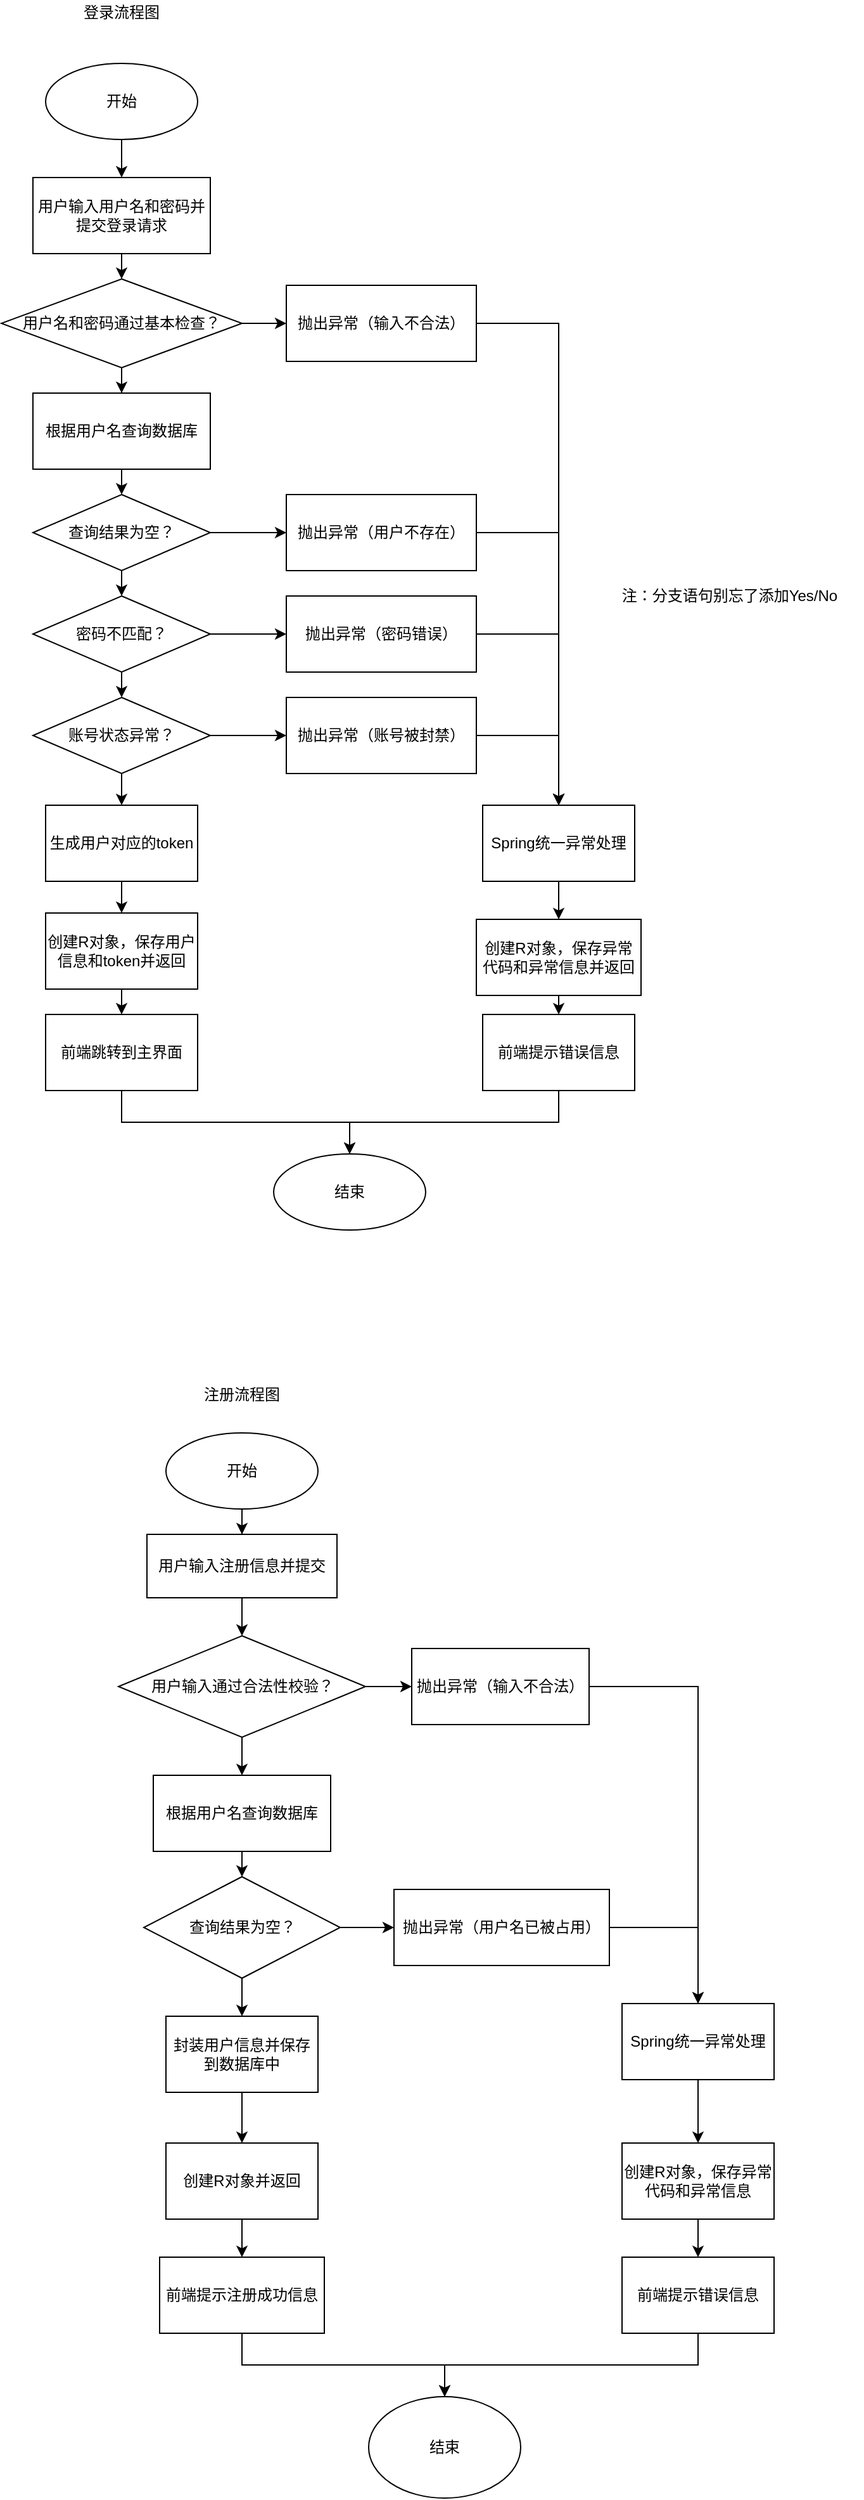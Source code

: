 <mxfile version="14.7.6" type="github" pages="3">
  <diagram id="C5RBs43oDa-KdzZeNtuy" name="登录模块">
    <mxGraphModel dx="1422" dy="1936" grid="1" gridSize="10" guides="1" tooltips="1" connect="1" arrows="1" fold="1" page="1" pageScale="1" pageWidth="827" pageHeight="1169" math="0" shadow="0">
      <root>
        <mxCell id="WIyWlLk6GJQsqaUBKTNV-0" />
        <mxCell id="WIyWlLk6GJQsqaUBKTNV-1" parent="WIyWlLk6GJQsqaUBKTNV-0" />
        <mxCell id="QUI-N5eF8f6HNAPBecna-3" style="edgeStyle=orthogonalEdgeStyle;rounded=0;orthogonalLoop=1;jettySize=auto;html=1;exitX=0.5;exitY=1;exitDx=0;exitDy=0;" parent="WIyWlLk6GJQsqaUBKTNV-1" source="QUI-N5eF8f6HNAPBecna-0" target="QUI-N5eF8f6HNAPBecna-2" edge="1">
          <mxGeometry relative="1" as="geometry" />
        </mxCell>
        <mxCell id="QUI-N5eF8f6HNAPBecna-0" value="开始" style="ellipse;whiteSpace=wrap;html=1;" parent="WIyWlLk6GJQsqaUBKTNV-1" vertex="1">
          <mxGeometry x="55" y="-1050" width="120" height="60" as="geometry" />
        </mxCell>
        <mxCell id="QUI-N5eF8f6HNAPBecna-40" style="edgeStyle=orthogonalEdgeStyle;rounded=0;orthogonalLoop=1;jettySize=auto;html=1;exitX=0.5;exitY=1;exitDx=0;exitDy=0;entryX=0.5;entryY=0;entryDx=0;entryDy=0;" parent="WIyWlLk6GJQsqaUBKTNV-1" source="QUI-N5eF8f6HNAPBecna-2" target="QUI-N5eF8f6HNAPBecna-39" edge="1">
          <mxGeometry relative="1" as="geometry" />
        </mxCell>
        <mxCell id="QUI-N5eF8f6HNAPBecna-2" value="用户输入用户名和密码并提交登录请求" style="rounded=0;whiteSpace=wrap;html=1;" parent="WIyWlLk6GJQsqaUBKTNV-1" vertex="1">
          <mxGeometry x="45" y="-960" width="140" height="60" as="geometry" />
        </mxCell>
        <mxCell id="QUI-N5eF8f6HNAPBecna-43" style="edgeStyle=orthogonalEdgeStyle;rounded=0;orthogonalLoop=1;jettySize=auto;html=1;exitX=1;exitY=0.5;exitDx=0;exitDy=0;" parent="WIyWlLk6GJQsqaUBKTNV-1" source="QUI-N5eF8f6HNAPBecna-4" target="QUI-N5eF8f6HNAPBecna-21" edge="1">
          <mxGeometry relative="1" as="geometry" />
        </mxCell>
        <mxCell id="QUI-N5eF8f6HNAPBecna-4" value="抛出异常（输入不合法）" style="rounded=0;whiteSpace=wrap;html=1;" parent="WIyWlLk6GJQsqaUBKTNV-1" vertex="1">
          <mxGeometry x="245" y="-875" width="150" height="60" as="geometry" />
        </mxCell>
        <mxCell id="QUI-N5eF8f6HNAPBecna-15" style="edgeStyle=orthogonalEdgeStyle;rounded=0;orthogonalLoop=1;jettySize=auto;html=1;exitX=0.5;exitY=1;exitDx=0;exitDy=0;entryX=0.5;entryY=0;entryDx=0;entryDy=0;" parent="WIyWlLk6GJQsqaUBKTNV-1" source="QUI-N5eF8f6HNAPBecna-6" target="QUI-N5eF8f6HNAPBecna-7" edge="1">
          <mxGeometry relative="1" as="geometry" />
        </mxCell>
        <mxCell id="QUI-N5eF8f6HNAPBecna-6" value="根据用户名查询数据库" style="rounded=0;whiteSpace=wrap;html=1;" parent="WIyWlLk6GJQsqaUBKTNV-1" vertex="1">
          <mxGeometry x="45" y="-790" width="140" height="60" as="geometry" />
        </mxCell>
        <mxCell id="QUI-N5eF8f6HNAPBecna-16" style="edgeStyle=orthogonalEdgeStyle;rounded=0;orthogonalLoop=1;jettySize=auto;html=1;exitX=0.5;exitY=1;exitDx=0;exitDy=0;entryX=0.5;entryY=0;entryDx=0;entryDy=0;" parent="WIyWlLk6GJQsqaUBKTNV-1" source="QUI-N5eF8f6HNAPBecna-7" target="QUI-N5eF8f6HNAPBecna-12" edge="1">
          <mxGeometry relative="1" as="geometry" />
        </mxCell>
        <mxCell id="QUI-N5eF8f6HNAPBecna-18" style="edgeStyle=orthogonalEdgeStyle;rounded=0;orthogonalLoop=1;jettySize=auto;html=1;exitX=1;exitY=0.5;exitDx=0;exitDy=0;" parent="WIyWlLk6GJQsqaUBKTNV-1" source="QUI-N5eF8f6HNAPBecna-7" target="QUI-N5eF8f6HNAPBecna-8" edge="1">
          <mxGeometry relative="1" as="geometry" />
        </mxCell>
        <mxCell id="QUI-N5eF8f6HNAPBecna-7" value="查询结果为空？" style="rhombus;whiteSpace=wrap;html=1;" parent="WIyWlLk6GJQsqaUBKTNV-1" vertex="1">
          <mxGeometry x="45" y="-710" width="140" height="60" as="geometry" />
        </mxCell>
        <mxCell id="QUI-N5eF8f6HNAPBecna-28" style="edgeStyle=orthogonalEdgeStyle;rounded=0;orthogonalLoop=1;jettySize=auto;html=1;exitX=1;exitY=0.5;exitDx=0;exitDy=0;" parent="WIyWlLk6GJQsqaUBKTNV-1" source="QUI-N5eF8f6HNAPBecna-8" target="QUI-N5eF8f6HNAPBecna-21" edge="1">
          <mxGeometry relative="1" as="geometry" />
        </mxCell>
        <mxCell id="QUI-N5eF8f6HNAPBecna-8" value="抛出异常（用户不存在）" style="rounded=0;whiteSpace=wrap;html=1;" parent="WIyWlLk6GJQsqaUBKTNV-1" vertex="1">
          <mxGeometry x="245" y="-710" width="150" height="60" as="geometry" />
        </mxCell>
        <mxCell id="QUI-N5eF8f6HNAPBecna-29" style="edgeStyle=orthogonalEdgeStyle;rounded=0;orthogonalLoop=1;jettySize=auto;html=1;exitX=1;exitY=0.5;exitDx=0;exitDy=0;" parent="WIyWlLk6GJQsqaUBKTNV-1" source="QUI-N5eF8f6HNAPBecna-9" target="QUI-N5eF8f6HNAPBecna-21" edge="1">
          <mxGeometry relative="1" as="geometry" />
        </mxCell>
        <mxCell id="QUI-N5eF8f6HNAPBecna-9" value="抛出异常（密码错误）" style="rounded=0;whiteSpace=wrap;html=1;" parent="WIyWlLk6GJQsqaUBKTNV-1" vertex="1">
          <mxGeometry x="245" y="-630" width="150" height="60" as="geometry" />
        </mxCell>
        <mxCell id="QUI-N5eF8f6HNAPBecna-30" style="edgeStyle=orthogonalEdgeStyle;rounded=0;orthogonalLoop=1;jettySize=auto;html=1;exitX=1;exitY=0.5;exitDx=0;exitDy=0;" parent="WIyWlLk6GJQsqaUBKTNV-1" source="QUI-N5eF8f6HNAPBecna-10" target="QUI-N5eF8f6HNAPBecna-21" edge="1">
          <mxGeometry relative="1" as="geometry" />
        </mxCell>
        <mxCell id="QUI-N5eF8f6HNAPBecna-10" value="抛出异常（账号被封禁）" style="rounded=0;whiteSpace=wrap;html=1;" parent="WIyWlLk6GJQsqaUBKTNV-1" vertex="1">
          <mxGeometry x="245" y="-550" width="150" height="60" as="geometry" />
        </mxCell>
        <mxCell id="QUI-N5eF8f6HNAPBecna-17" style="edgeStyle=orthogonalEdgeStyle;rounded=0;orthogonalLoop=1;jettySize=auto;html=1;exitX=0.5;exitY=1;exitDx=0;exitDy=0;entryX=0.5;entryY=0;entryDx=0;entryDy=0;" parent="WIyWlLk6GJQsqaUBKTNV-1" source="QUI-N5eF8f6HNAPBecna-12" target="QUI-N5eF8f6HNAPBecna-14" edge="1">
          <mxGeometry relative="1" as="geometry" />
        </mxCell>
        <mxCell id="QUI-N5eF8f6HNAPBecna-19" style="edgeStyle=orthogonalEdgeStyle;rounded=0;orthogonalLoop=1;jettySize=auto;html=1;exitX=1;exitY=0.5;exitDx=0;exitDy=0;entryX=0;entryY=0.5;entryDx=0;entryDy=0;" parent="WIyWlLk6GJQsqaUBKTNV-1" source="QUI-N5eF8f6HNAPBecna-12" target="QUI-N5eF8f6HNAPBecna-9" edge="1">
          <mxGeometry relative="1" as="geometry" />
        </mxCell>
        <mxCell id="QUI-N5eF8f6HNAPBecna-12" value="密码不匹配？" style="rhombus;whiteSpace=wrap;html=1;" parent="WIyWlLk6GJQsqaUBKTNV-1" vertex="1">
          <mxGeometry x="45" y="-630" width="140" height="60" as="geometry" />
        </mxCell>
        <mxCell id="QUI-N5eF8f6HNAPBecna-20" style="edgeStyle=orthogonalEdgeStyle;rounded=0;orthogonalLoop=1;jettySize=auto;html=1;exitX=1;exitY=0.5;exitDx=0;exitDy=0;entryX=0;entryY=0.5;entryDx=0;entryDy=0;" parent="WIyWlLk6GJQsqaUBKTNV-1" source="QUI-N5eF8f6HNAPBecna-14" target="QUI-N5eF8f6HNAPBecna-10" edge="1">
          <mxGeometry relative="1" as="geometry" />
        </mxCell>
        <mxCell id="QUI-N5eF8f6HNAPBecna-22" style="edgeStyle=orthogonalEdgeStyle;rounded=0;orthogonalLoop=1;jettySize=auto;html=1;exitX=0.5;exitY=1;exitDx=0;exitDy=0;entryX=0.5;entryY=0;entryDx=0;entryDy=0;" parent="WIyWlLk6GJQsqaUBKTNV-1" source="QUI-N5eF8f6HNAPBecna-14" target="QUI-N5eF8f6HNAPBecna-23" edge="1">
          <mxGeometry relative="1" as="geometry">
            <mxPoint x="115" y="-450" as="targetPoint" />
          </mxGeometry>
        </mxCell>
        <mxCell id="QUI-N5eF8f6HNAPBecna-14" value="账号状态异常？" style="rhombus;whiteSpace=wrap;html=1;" parent="WIyWlLk6GJQsqaUBKTNV-1" vertex="1">
          <mxGeometry x="45" y="-550" width="140" height="60" as="geometry" />
        </mxCell>
        <mxCell id="QUI-N5eF8f6HNAPBecna-27" style="edgeStyle=orthogonalEdgeStyle;rounded=0;orthogonalLoop=1;jettySize=auto;html=1;exitX=0.5;exitY=1;exitDx=0;exitDy=0;" parent="WIyWlLk6GJQsqaUBKTNV-1" source="QUI-N5eF8f6HNAPBecna-21" target="QUI-N5eF8f6HNAPBecna-25" edge="1">
          <mxGeometry relative="1" as="geometry" />
        </mxCell>
        <mxCell id="QUI-N5eF8f6HNAPBecna-21" value="Spring统一异常处理" style="rounded=0;whiteSpace=wrap;html=1;" parent="WIyWlLk6GJQsqaUBKTNV-1" vertex="1">
          <mxGeometry x="400" y="-465" width="120" height="60" as="geometry" />
        </mxCell>
        <mxCell id="QUI-N5eF8f6HNAPBecna-26" style="edgeStyle=orthogonalEdgeStyle;rounded=0;orthogonalLoop=1;jettySize=auto;html=1;exitX=0.5;exitY=1;exitDx=0;exitDy=0;entryX=0.5;entryY=0;entryDx=0;entryDy=0;" parent="WIyWlLk6GJQsqaUBKTNV-1" source="QUI-N5eF8f6HNAPBecna-23" target="QUI-N5eF8f6HNAPBecna-24" edge="1">
          <mxGeometry relative="1" as="geometry" />
        </mxCell>
        <mxCell id="QUI-N5eF8f6HNAPBecna-23" value="生成用户对应的token" style="rounded=0;whiteSpace=wrap;html=1;" parent="WIyWlLk6GJQsqaUBKTNV-1" vertex="1">
          <mxGeometry x="55" y="-465" width="120" height="60" as="geometry" />
        </mxCell>
        <mxCell id="QUI-N5eF8f6HNAPBecna-35" style="edgeStyle=orthogonalEdgeStyle;rounded=0;orthogonalLoop=1;jettySize=auto;html=1;exitX=0.5;exitY=1;exitDx=0;exitDy=0;entryX=0.5;entryY=0;entryDx=0;entryDy=0;" parent="WIyWlLk6GJQsqaUBKTNV-1" source="QUI-N5eF8f6HNAPBecna-24" target="QUI-N5eF8f6HNAPBecna-33" edge="1">
          <mxGeometry relative="1" as="geometry" />
        </mxCell>
        <mxCell id="QUI-N5eF8f6HNAPBecna-24" value="创建R对象，保存用户信息和token并返回" style="rounded=0;whiteSpace=wrap;html=1;" parent="WIyWlLk6GJQsqaUBKTNV-1" vertex="1">
          <mxGeometry x="55" y="-380" width="120" height="60" as="geometry" />
        </mxCell>
        <mxCell id="QUI-N5eF8f6HNAPBecna-36" style="edgeStyle=orthogonalEdgeStyle;rounded=0;orthogonalLoop=1;jettySize=auto;html=1;exitX=0.5;exitY=1;exitDx=0;exitDy=0;entryX=0.5;entryY=0;entryDx=0;entryDy=0;" parent="WIyWlLk6GJQsqaUBKTNV-1" source="QUI-N5eF8f6HNAPBecna-25" target="QUI-N5eF8f6HNAPBecna-32" edge="1">
          <mxGeometry relative="1" as="geometry" />
        </mxCell>
        <mxCell id="QUI-N5eF8f6HNAPBecna-25" value="创建R对象，保存异常代码和异常信息并返回" style="rounded=0;whiteSpace=wrap;html=1;" parent="WIyWlLk6GJQsqaUBKTNV-1" vertex="1">
          <mxGeometry x="395" y="-375" width="130" height="60" as="geometry" />
        </mxCell>
        <mxCell id="QUI-N5eF8f6HNAPBecna-31" value="结束" style="ellipse;whiteSpace=wrap;html=1;" parent="WIyWlLk6GJQsqaUBKTNV-1" vertex="1">
          <mxGeometry x="235" y="-190" width="120" height="60" as="geometry" />
        </mxCell>
        <mxCell id="QUI-N5eF8f6HNAPBecna-37" style="edgeStyle=orthogonalEdgeStyle;rounded=0;orthogonalLoop=1;jettySize=auto;html=1;exitX=0.5;exitY=1;exitDx=0;exitDy=0;entryX=0.5;entryY=0;entryDx=0;entryDy=0;" parent="WIyWlLk6GJQsqaUBKTNV-1" source="QUI-N5eF8f6HNAPBecna-32" target="QUI-N5eF8f6HNAPBecna-31" edge="1">
          <mxGeometry relative="1" as="geometry" />
        </mxCell>
        <mxCell id="QUI-N5eF8f6HNAPBecna-32" value="前端提示错误信息" style="rounded=0;whiteSpace=wrap;html=1;" parent="WIyWlLk6GJQsqaUBKTNV-1" vertex="1">
          <mxGeometry x="400" y="-300" width="120" height="60" as="geometry" />
        </mxCell>
        <mxCell id="QUI-N5eF8f6HNAPBecna-38" style="edgeStyle=orthogonalEdgeStyle;rounded=0;orthogonalLoop=1;jettySize=auto;html=1;exitX=0.5;exitY=1;exitDx=0;exitDy=0;entryX=0.5;entryY=0;entryDx=0;entryDy=0;" parent="WIyWlLk6GJQsqaUBKTNV-1" source="QUI-N5eF8f6HNAPBecna-33" target="QUI-N5eF8f6HNAPBecna-31" edge="1">
          <mxGeometry relative="1" as="geometry" />
        </mxCell>
        <mxCell id="QUI-N5eF8f6HNAPBecna-33" value="前端跳转到主界面" style="rounded=0;whiteSpace=wrap;html=1;" parent="WIyWlLk6GJQsqaUBKTNV-1" vertex="1">
          <mxGeometry x="55" y="-300" width="120" height="60" as="geometry" />
        </mxCell>
        <mxCell id="QUI-N5eF8f6HNAPBecna-41" style="edgeStyle=orthogonalEdgeStyle;rounded=0;orthogonalLoop=1;jettySize=auto;html=1;exitX=0.5;exitY=1;exitDx=0;exitDy=0;" parent="WIyWlLk6GJQsqaUBKTNV-1" source="QUI-N5eF8f6HNAPBecna-39" target="QUI-N5eF8f6HNAPBecna-6" edge="1">
          <mxGeometry relative="1" as="geometry" />
        </mxCell>
        <mxCell id="QUI-N5eF8f6HNAPBecna-42" style="edgeStyle=orthogonalEdgeStyle;rounded=0;orthogonalLoop=1;jettySize=auto;html=1;exitX=1;exitY=0.5;exitDx=0;exitDy=0;entryX=0;entryY=0.5;entryDx=0;entryDy=0;" parent="WIyWlLk6GJQsqaUBKTNV-1" source="QUI-N5eF8f6HNAPBecna-39" target="QUI-N5eF8f6HNAPBecna-4" edge="1">
          <mxGeometry relative="1" as="geometry" />
        </mxCell>
        <mxCell id="QUI-N5eF8f6HNAPBecna-39" value="用户名和密码通过基本检查？" style="rhombus;whiteSpace=wrap;html=1;" parent="WIyWlLk6GJQsqaUBKTNV-1" vertex="1">
          <mxGeometry x="20" y="-880" width="190" height="70" as="geometry" />
        </mxCell>
        <mxCell id="CYj3xpCkGJ6x5NtMmiOd-0" value="登录流程图" style="text;html=1;strokeColor=none;fillColor=none;align=center;verticalAlign=middle;whiteSpace=wrap;rounded=0;" parent="WIyWlLk6GJQsqaUBKTNV-1" vertex="1">
          <mxGeometry x="40" y="-1100" width="150" height="20" as="geometry" />
        </mxCell>
        <mxCell id="CYj3xpCkGJ6x5NtMmiOd-1" value="注册流程图" style="text;html=1;strokeColor=none;fillColor=none;align=center;verticalAlign=middle;whiteSpace=wrap;rounded=0;" parent="WIyWlLk6GJQsqaUBKTNV-1" vertex="1">
          <mxGeometry x="90" y="-10" width="240" height="20" as="geometry" />
        </mxCell>
        <mxCell id="Ed5RoH9U2TSiE8j-DBK--11" style="edgeStyle=orthogonalEdgeStyle;rounded=0;orthogonalLoop=1;jettySize=auto;html=1;exitX=0.5;exitY=1;exitDx=0;exitDy=0;" parent="WIyWlLk6GJQsqaUBKTNV-1" source="CYj3xpCkGJ6x5NtMmiOd-2" target="CYj3xpCkGJ6x5NtMmiOd-3" edge="1">
          <mxGeometry relative="1" as="geometry" />
        </mxCell>
        <mxCell id="CYj3xpCkGJ6x5NtMmiOd-2" value="开始" style="ellipse;whiteSpace=wrap;html=1;" parent="WIyWlLk6GJQsqaUBKTNV-1" vertex="1">
          <mxGeometry x="150" y="30" width="120" height="60" as="geometry" />
        </mxCell>
        <mxCell id="CYj3xpCkGJ6x5NtMmiOd-8" style="edgeStyle=orthogonalEdgeStyle;rounded=0;orthogonalLoop=1;jettySize=auto;html=1;exitX=0.5;exitY=1;exitDx=0;exitDy=0;" parent="WIyWlLk6GJQsqaUBKTNV-1" source="CYj3xpCkGJ6x5NtMmiOd-3" target="CYj3xpCkGJ6x5NtMmiOd-5" edge="1">
          <mxGeometry relative="1" as="geometry" />
        </mxCell>
        <mxCell id="CYj3xpCkGJ6x5NtMmiOd-3" value="用户输入注册信息并提交" style="rounded=0;whiteSpace=wrap;html=1;" parent="WIyWlLk6GJQsqaUBKTNV-1" vertex="1">
          <mxGeometry x="135" y="110" width="150" height="50" as="geometry" />
        </mxCell>
        <mxCell id="Ed5RoH9U2TSiE8j-DBK--0" style="edgeStyle=orthogonalEdgeStyle;rounded=0;orthogonalLoop=1;jettySize=auto;html=1;exitX=0.5;exitY=1;exitDx=0;exitDy=0;entryX=0.5;entryY=0;entryDx=0;entryDy=0;" parent="WIyWlLk6GJQsqaUBKTNV-1" source="CYj3xpCkGJ6x5NtMmiOd-4" target="CYj3xpCkGJ6x5NtMmiOd-17" edge="1">
          <mxGeometry relative="1" as="geometry" />
        </mxCell>
        <mxCell id="CYj3xpCkGJ6x5NtMmiOd-4" value="根据用户名查询数据库" style="rounded=0;whiteSpace=wrap;html=1;" parent="WIyWlLk6GJQsqaUBKTNV-1" vertex="1">
          <mxGeometry x="140" y="300" width="140" height="60" as="geometry" />
        </mxCell>
        <mxCell id="CYj3xpCkGJ6x5NtMmiOd-12" style="edgeStyle=orthogonalEdgeStyle;rounded=0;orthogonalLoop=1;jettySize=auto;html=1;exitX=0.5;exitY=1;exitDx=0;exitDy=0;entryX=0.5;entryY=0;entryDx=0;entryDy=0;" parent="WIyWlLk6GJQsqaUBKTNV-1" source="CYj3xpCkGJ6x5NtMmiOd-5" target="CYj3xpCkGJ6x5NtMmiOd-4" edge="1">
          <mxGeometry relative="1" as="geometry" />
        </mxCell>
        <mxCell id="CYj3xpCkGJ6x5NtMmiOd-13" style="edgeStyle=orthogonalEdgeStyle;rounded=0;orthogonalLoop=1;jettySize=auto;html=1;exitX=1;exitY=0.5;exitDx=0;exitDy=0;entryX=0;entryY=0.5;entryDx=0;entryDy=0;" parent="WIyWlLk6GJQsqaUBKTNV-1" source="CYj3xpCkGJ6x5NtMmiOd-5" target="CYj3xpCkGJ6x5NtMmiOd-16" edge="1">
          <mxGeometry relative="1" as="geometry">
            <mxPoint x="410" y="300" as="targetPoint" />
          </mxGeometry>
        </mxCell>
        <mxCell id="CYj3xpCkGJ6x5NtMmiOd-5" value="用户输入通过合法性校验？" style="rhombus;whiteSpace=wrap;html=1;" parent="WIyWlLk6GJQsqaUBKTNV-1" vertex="1">
          <mxGeometry x="112.5" y="190" width="195" height="80" as="geometry" />
        </mxCell>
        <mxCell id="CYj3xpCkGJ6x5NtMmiOd-6" value="注：分支语句别忘了添加Yes/No&lt;br&gt;" style="text;html=1;strokeColor=none;fillColor=none;align=center;verticalAlign=middle;whiteSpace=wrap;rounded=0;" parent="WIyWlLk6GJQsqaUBKTNV-1" vertex="1">
          <mxGeometry x="490" y="-640" width="210" height="20" as="geometry" />
        </mxCell>
        <mxCell id="CYj3xpCkGJ6x5NtMmiOd-14" style="edgeStyle=orthogonalEdgeStyle;rounded=0;orthogonalLoop=1;jettySize=auto;html=1;exitX=0.5;exitY=1;exitDx=0;exitDy=0;" parent="WIyWlLk6GJQsqaUBKTNV-1" source="CYj3xpCkGJ6x5NtMmiOd-9" target="CYj3xpCkGJ6x5NtMmiOd-10" edge="1">
          <mxGeometry relative="1" as="geometry" />
        </mxCell>
        <mxCell id="CYj3xpCkGJ6x5NtMmiOd-9" value="Spring统一异常处理" style="rounded=0;whiteSpace=wrap;html=1;" parent="WIyWlLk6GJQsqaUBKTNV-1" vertex="1">
          <mxGeometry x="510" y="480" width="120" height="60" as="geometry" />
        </mxCell>
        <mxCell id="CYj3xpCkGJ6x5NtMmiOd-15" style="edgeStyle=orthogonalEdgeStyle;rounded=0;orthogonalLoop=1;jettySize=auto;html=1;exitX=0.5;exitY=1;exitDx=0;exitDy=0;entryX=0.5;entryY=0;entryDx=0;entryDy=0;" parent="WIyWlLk6GJQsqaUBKTNV-1" source="CYj3xpCkGJ6x5NtMmiOd-10" target="CYj3xpCkGJ6x5NtMmiOd-11" edge="1">
          <mxGeometry relative="1" as="geometry" />
        </mxCell>
        <mxCell id="CYj3xpCkGJ6x5NtMmiOd-10" value="创建R对象，保存异常代码和异常信息" style="rounded=0;whiteSpace=wrap;html=1;" parent="WIyWlLk6GJQsqaUBKTNV-1" vertex="1">
          <mxGeometry x="510" y="590" width="120" height="60" as="geometry" />
        </mxCell>
        <mxCell id="Ed5RoH9U2TSiE8j-DBK--10" style="edgeStyle=orthogonalEdgeStyle;rounded=0;orthogonalLoop=1;jettySize=auto;html=1;entryX=0.5;entryY=0;entryDx=0;entryDy=0;exitX=0.5;exitY=1;exitDx=0;exitDy=0;" parent="WIyWlLk6GJQsqaUBKTNV-1" source="CYj3xpCkGJ6x5NtMmiOd-11" target="Ed5RoH9U2TSiE8j-DBK--8" edge="1">
          <mxGeometry relative="1" as="geometry" />
        </mxCell>
        <mxCell id="CYj3xpCkGJ6x5NtMmiOd-11" value="前端提示错误信息" style="rounded=0;whiteSpace=wrap;html=1;" parent="WIyWlLk6GJQsqaUBKTNV-1" vertex="1">
          <mxGeometry x="510" y="680" width="120" height="60" as="geometry" />
        </mxCell>
        <mxCell id="Ed5RoH9U2TSiE8j-DBK--2" style="edgeStyle=orthogonalEdgeStyle;rounded=0;orthogonalLoop=1;jettySize=auto;html=1;exitX=1;exitY=0.5;exitDx=0;exitDy=0;" parent="WIyWlLk6GJQsqaUBKTNV-1" source="CYj3xpCkGJ6x5NtMmiOd-16" target="CYj3xpCkGJ6x5NtMmiOd-9" edge="1">
          <mxGeometry relative="1" as="geometry" />
        </mxCell>
        <mxCell id="CYj3xpCkGJ6x5NtMmiOd-16" value="抛出异常（输入不合法）" style="rounded=0;whiteSpace=wrap;html=1;" parent="WIyWlLk6GJQsqaUBKTNV-1" vertex="1">
          <mxGeometry x="344" y="200" width="140" height="60" as="geometry" />
        </mxCell>
        <mxCell id="CYj3xpCkGJ6x5NtMmiOd-20" style="edgeStyle=orthogonalEdgeStyle;rounded=0;orthogonalLoop=1;jettySize=auto;html=1;exitX=0.5;exitY=1;exitDx=0;exitDy=0;" parent="WIyWlLk6GJQsqaUBKTNV-1" source="CYj3xpCkGJ6x5NtMmiOd-17" target="CYj3xpCkGJ6x5NtMmiOd-19" edge="1">
          <mxGeometry relative="1" as="geometry" />
        </mxCell>
        <mxCell id="Ed5RoH9U2TSiE8j-DBK--1" style="edgeStyle=orthogonalEdgeStyle;rounded=0;orthogonalLoop=1;jettySize=auto;html=1;exitX=1;exitY=0.5;exitDx=0;exitDy=0;entryX=0;entryY=0.5;entryDx=0;entryDy=0;" parent="WIyWlLk6GJQsqaUBKTNV-1" source="CYj3xpCkGJ6x5NtMmiOd-17" target="CYj3xpCkGJ6x5NtMmiOd-18" edge="1">
          <mxGeometry relative="1" as="geometry" />
        </mxCell>
        <mxCell id="CYj3xpCkGJ6x5NtMmiOd-17" value="查询结果为空？" style="rhombus;whiteSpace=wrap;html=1;" parent="WIyWlLk6GJQsqaUBKTNV-1" vertex="1">
          <mxGeometry x="132.5" y="380" width="155" height="80" as="geometry" />
        </mxCell>
        <mxCell id="Ed5RoH9U2TSiE8j-DBK--3" style="edgeStyle=orthogonalEdgeStyle;rounded=0;orthogonalLoop=1;jettySize=auto;html=1;exitX=1;exitY=0.5;exitDx=0;exitDy=0;" parent="WIyWlLk6GJQsqaUBKTNV-1" source="CYj3xpCkGJ6x5NtMmiOd-18" target="CYj3xpCkGJ6x5NtMmiOd-9" edge="1">
          <mxGeometry relative="1" as="geometry" />
        </mxCell>
        <mxCell id="CYj3xpCkGJ6x5NtMmiOd-18" value="抛出异常（用户名已被占用）" style="rounded=0;whiteSpace=wrap;html=1;" parent="WIyWlLk6GJQsqaUBKTNV-1" vertex="1">
          <mxGeometry x="330" y="390" width="170" height="60" as="geometry" />
        </mxCell>
        <mxCell id="Ed5RoH9U2TSiE8j-DBK--4" style="edgeStyle=orthogonalEdgeStyle;rounded=0;orthogonalLoop=1;jettySize=auto;html=1;exitX=0.5;exitY=1;exitDx=0;exitDy=0;entryX=0.5;entryY=0;entryDx=0;entryDy=0;" parent="WIyWlLk6GJQsqaUBKTNV-1" source="CYj3xpCkGJ6x5NtMmiOd-19" target="CYj3xpCkGJ6x5NtMmiOd-21" edge="1">
          <mxGeometry relative="1" as="geometry" />
        </mxCell>
        <mxCell id="CYj3xpCkGJ6x5NtMmiOd-19" value="封装用户信息并保存到数据库中" style="rounded=0;whiteSpace=wrap;html=1;" parent="WIyWlLk6GJQsqaUBKTNV-1" vertex="1">
          <mxGeometry x="150" y="490" width="120" height="60" as="geometry" />
        </mxCell>
        <mxCell id="Ed5RoH9U2TSiE8j-DBK--6" style="edgeStyle=orthogonalEdgeStyle;rounded=0;orthogonalLoop=1;jettySize=auto;html=1;exitX=0.5;exitY=1;exitDx=0;exitDy=0;" parent="WIyWlLk6GJQsqaUBKTNV-1" source="CYj3xpCkGJ6x5NtMmiOd-21" target="Ed5RoH9U2TSiE8j-DBK--5" edge="1">
          <mxGeometry relative="1" as="geometry" />
        </mxCell>
        <mxCell id="CYj3xpCkGJ6x5NtMmiOd-21" value="创建R对象并返回" style="rounded=0;whiteSpace=wrap;html=1;" parent="WIyWlLk6GJQsqaUBKTNV-1" vertex="1">
          <mxGeometry x="150" y="590" width="120" height="60" as="geometry" />
        </mxCell>
        <mxCell id="Ed5RoH9U2TSiE8j-DBK--9" style="edgeStyle=orthogonalEdgeStyle;rounded=0;orthogonalLoop=1;jettySize=auto;html=1;exitX=0.5;exitY=1;exitDx=0;exitDy=0;entryX=0.5;entryY=0;entryDx=0;entryDy=0;" parent="WIyWlLk6GJQsqaUBKTNV-1" source="Ed5RoH9U2TSiE8j-DBK--5" target="Ed5RoH9U2TSiE8j-DBK--8" edge="1">
          <mxGeometry relative="1" as="geometry" />
        </mxCell>
        <mxCell id="Ed5RoH9U2TSiE8j-DBK--5" value="前端提示注册成功信息" style="rounded=0;whiteSpace=wrap;html=1;" parent="WIyWlLk6GJQsqaUBKTNV-1" vertex="1">
          <mxGeometry x="145" y="680" width="130" height="60" as="geometry" />
        </mxCell>
        <mxCell id="Ed5RoH9U2TSiE8j-DBK--8" value="结束" style="ellipse;whiteSpace=wrap;html=1;" parent="WIyWlLk6GJQsqaUBKTNV-1" vertex="1">
          <mxGeometry x="310" y="790" width="120" height="80" as="geometry" />
        </mxCell>
      </root>
    </mxGraphModel>
  </diagram>
  <diagram id="9TUjmnjJRPLwhQ4VOklc" name="个人中心模块">
    <mxGraphModel dx="1422" dy="767" grid="1" gridSize="10" guides="1" tooltips="1" connect="1" arrows="1" fold="1" page="1" pageScale="1" pageWidth="827" pageHeight="1169" math="0" shadow="0">
      <root>
        <mxCell id="LyaHZk4OQAlE52x0EtRU-0" />
        <mxCell id="LyaHZk4OQAlE52x0EtRU-1" parent="LyaHZk4OQAlE52x0EtRU-0" />
        <mxCell id="trkcU8IwqvhJToGU8ua4-0" value="账号安全绑定流程图" style="text;html=1;strokeColor=none;fillColor=none;align=center;verticalAlign=middle;whiteSpace=wrap;rounded=0;" parent="LyaHZk4OQAlE52x0EtRU-1" vertex="1">
          <mxGeometry x="20" y="50" width="360" height="20" as="geometry" />
        </mxCell>
        <mxCell id="trkcU8IwqvhJToGU8ua4-1" value="上传信息流程图" style="text;html=1;strokeColor=none;fillColor=none;align=center;verticalAlign=middle;whiteSpace=wrap;rounded=0;" parent="LyaHZk4OQAlE52x0EtRU-1" vertex="1">
          <mxGeometry x="655" y="40" width="420" height="20" as="geometry" />
        </mxCell>
        <mxCell id="z3mhBZE7rv9QnHxaGz6A-5" style="edgeStyle=orthogonalEdgeStyle;rounded=0;orthogonalLoop=1;jettySize=auto;html=1;exitX=0.5;exitY=1;exitDx=0;exitDy=0;entryX=0.5;entryY=0;entryDx=0;entryDy=0;" parent="LyaHZk4OQAlE52x0EtRU-1" source="z3mhBZE7rv9QnHxaGz6A-0" target="z3mhBZE7rv9QnHxaGz6A-4" edge="1">
          <mxGeometry relative="1" as="geometry" />
        </mxCell>
        <mxCell id="z3mhBZE7rv9QnHxaGz6A-0" value="开始" style="ellipse;whiteSpace=wrap;html=1;" parent="LyaHZk4OQAlE52x0EtRU-1" vertex="1">
          <mxGeometry x="140" y="80" width="120" height="50" as="geometry" />
        </mxCell>
        <mxCell id="z3mhBZE7rv9QnHxaGz6A-1" value="结束" style="ellipse;whiteSpace=wrap;html=1;" parent="LyaHZk4OQAlE52x0EtRU-1" vertex="1">
          <mxGeometry x="310" y="1100" width="120" height="50" as="geometry" />
        </mxCell>
        <mxCell id="z3mhBZE7rv9QnHxaGz6A-2" value="结束" style="ellipse;whiteSpace=wrap;html=1;" parent="LyaHZk4OQAlE52x0EtRU-1" vertex="1">
          <mxGeometry x="805" y="710" width="120" height="50" as="geometry" />
        </mxCell>
        <mxCell id="z3mhBZE7rv9QnHxaGz6A-54" style="edgeStyle=orthogonalEdgeStyle;rounded=0;orthogonalLoop=1;jettySize=auto;html=1;entryX=0.5;entryY=0;entryDx=0;entryDy=0;" parent="LyaHZk4OQAlE52x0EtRU-1" source="z3mhBZE7rv9QnHxaGz6A-3" target="z3mhBZE7rv9QnHxaGz6A-44" edge="1">
          <mxGeometry relative="1" as="geometry" />
        </mxCell>
        <mxCell id="z3mhBZE7rv9QnHxaGz6A-3" value="开始" style="ellipse;whiteSpace=wrap;html=1;" parent="LyaHZk4OQAlE52x0EtRU-1" vertex="1">
          <mxGeometry x="805" y="80" width="120" height="50" as="geometry" />
        </mxCell>
        <mxCell id="z3mhBZE7rv9QnHxaGz6A-26" style="edgeStyle=orthogonalEdgeStyle;rounded=0;orthogonalLoop=1;jettySize=auto;html=1;exitX=0.5;exitY=1;exitDx=0;exitDy=0;entryX=0.5;entryY=0;entryDx=0;entryDy=0;" parent="LyaHZk4OQAlE52x0EtRU-1" source="z3mhBZE7rv9QnHxaGz6A-4" target="z3mhBZE7rv9QnHxaGz6A-6" edge="1">
          <mxGeometry relative="1" as="geometry" />
        </mxCell>
        <mxCell id="z3mhBZE7rv9QnHxaGz6A-4" value="用户提交认证内容（手机号或邮箱）" style="rounded=0;whiteSpace=wrap;html=1;" parent="LyaHZk4OQAlE52x0EtRU-1" vertex="1">
          <mxGeometry x="140" y="150" width="120" height="60" as="geometry" />
        </mxCell>
        <mxCell id="z3mhBZE7rv9QnHxaGz6A-27" style="edgeStyle=orthogonalEdgeStyle;rounded=0;orthogonalLoop=1;jettySize=auto;html=1;exitX=0.5;exitY=1;exitDx=0;exitDy=0;" parent="LyaHZk4OQAlE52x0EtRU-1" source="z3mhBZE7rv9QnHxaGz6A-6" target="z3mhBZE7rv9QnHxaGz6A-7" edge="1">
          <mxGeometry relative="1" as="geometry" />
        </mxCell>
        <mxCell id="z3mhBZE7rv9QnHxaGz6A-6" value="生成验证码并保存认证信息" style="rounded=0;whiteSpace=wrap;html=1;" parent="LyaHZk4OQAlE52x0EtRU-1" vertex="1">
          <mxGeometry x="120" y="230" width="160" height="60" as="geometry" />
        </mxCell>
        <mxCell id="z3mhBZE7rv9QnHxaGz6A-28" style="edgeStyle=orthogonalEdgeStyle;rounded=0;orthogonalLoop=1;jettySize=auto;html=1;exitX=0.5;exitY=1;exitDx=0;exitDy=0;" parent="LyaHZk4OQAlE52x0EtRU-1" source="z3mhBZE7rv9QnHxaGz6A-7" target="z3mhBZE7rv9QnHxaGz6A-8" edge="1">
          <mxGeometry relative="1" as="geometry" />
        </mxCell>
        <mxCell id="z3mhBZE7rv9QnHxaGz6A-7" value="发送验证码" style="rounded=0;whiteSpace=wrap;html=1;" parent="LyaHZk4OQAlE52x0EtRU-1" vertex="1">
          <mxGeometry x="140" y="310" width="120" height="60" as="geometry" />
        </mxCell>
        <mxCell id="z3mhBZE7rv9QnHxaGz6A-29" style="edgeStyle=orthogonalEdgeStyle;rounded=0;orthogonalLoop=1;jettySize=auto;html=1;exitX=0.5;exitY=1;exitDx=0;exitDy=0;" parent="LyaHZk4OQAlE52x0EtRU-1" source="z3mhBZE7rv9QnHxaGz6A-8" target="z3mhBZE7rv9QnHxaGz6A-9" edge="1">
          <mxGeometry relative="1" as="geometry" />
        </mxCell>
        <mxCell id="z3mhBZE7rv9QnHxaGz6A-8" value="用户填写验证码并提交所有认证信息" style="rounded=0;whiteSpace=wrap;html=1;" parent="LyaHZk4OQAlE52x0EtRU-1" vertex="1">
          <mxGeometry x="140" y="390" width="120" height="60" as="geometry" />
        </mxCell>
        <mxCell id="z3mhBZE7rv9QnHxaGz6A-30" style="edgeStyle=orthogonalEdgeStyle;rounded=0;orthogonalLoop=1;jettySize=auto;html=1;exitX=0.5;exitY=1;exitDx=0;exitDy=0;" parent="LyaHZk4OQAlE52x0EtRU-1" source="z3mhBZE7rv9QnHxaGz6A-9" target="z3mhBZE7rv9QnHxaGz6A-11" edge="1">
          <mxGeometry relative="1" as="geometry" />
        </mxCell>
        <mxCell id="z3mhBZE7rv9QnHxaGz6A-9" value="根据认证类型和用户查询数据库" style="rounded=0;whiteSpace=wrap;html=1;" parent="LyaHZk4OQAlE52x0EtRU-1" vertex="1">
          <mxGeometry x="140" y="470" width="120" height="60" as="geometry" />
        </mxCell>
        <mxCell id="z3mhBZE7rv9QnHxaGz6A-23" style="edgeStyle=orthogonalEdgeStyle;rounded=0;orthogonalLoop=1;jettySize=auto;html=1;exitX=1;exitY=0.5;exitDx=0;exitDy=0;" parent="LyaHZk4OQAlE52x0EtRU-1" source="z3mhBZE7rv9QnHxaGz6A-10" target="z3mhBZE7rv9QnHxaGz6A-12" edge="1">
          <mxGeometry relative="1" as="geometry" />
        </mxCell>
        <mxCell id="z3mhBZE7rv9QnHxaGz6A-10" value="抛出异常（认证内容不存在）" style="rounded=0;whiteSpace=wrap;html=1;" parent="LyaHZk4OQAlE52x0EtRU-1" vertex="1">
          <mxGeometry x="340" y="555" width="120" height="60" as="geometry" />
        </mxCell>
        <mxCell id="z3mhBZE7rv9QnHxaGz6A-18" style="edgeStyle=orthogonalEdgeStyle;rounded=0;orthogonalLoop=1;jettySize=auto;html=1;exitX=1;exitY=0.5;exitDx=0;exitDy=0;" parent="LyaHZk4OQAlE52x0EtRU-1" source="z3mhBZE7rv9QnHxaGz6A-11" target="z3mhBZE7rv9QnHxaGz6A-10" edge="1">
          <mxGeometry relative="1" as="geometry" />
        </mxCell>
        <mxCell id="z3mhBZE7rv9QnHxaGz6A-31" style="edgeStyle=orthogonalEdgeStyle;rounded=0;orthogonalLoop=1;jettySize=auto;html=1;exitX=0.5;exitY=1;exitDx=0;exitDy=0;" parent="LyaHZk4OQAlE52x0EtRU-1" source="z3mhBZE7rv9QnHxaGz6A-11" target="z3mhBZE7rv9QnHxaGz6A-15" edge="1">
          <mxGeometry relative="1" as="geometry" />
        </mxCell>
        <mxCell id="z3mhBZE7rv9QnHxaGz6A-11" value="查询结果为空？" style="rhombus;whiteSpace=wrap;html=1;" parent="LyaHZk4OQAlE52x0EtRU-1" vertex="1">
          <mxGeometry x="110" y="545" width="180" height="80" as="geometry" />
        </mxCell>
        <mxCell id="z3mhBZE7rv9QnHxaGz6A-40" style="edgeStyle=orthogonalEdgeStyle;rounded=0;orthogonalLoop=1;jettySize=auto;html=1;exitX=0.5;exitY=1;exitDx=0;exitDy=0;" parent="LyaHZk4OQAlE52x0EtRU-1" source="z3mhBZE7rv9QnHxaGz6A-12" target="z3mhBZE7rv9QnHxaGz6A-35" edge="1">
          <mxGeometry relative="1" as="geometry" />
        </mxCell>
        <mxCell id="z3mhBZE7rv9QnHxaGz6A-12" value="Spring统一异常处理" style="rounded=0;whiteSpace=wrap;html=1;" parent="LyaHZk4OQAlE52x0EtRU-1" vertex="1">
          <mxGeometry x="490" y="840" width="120" height="60" as="geometry" />
        </mxCell>
        <mxCell id="z3mhBZE7rv9QnHxaGz6A-24" style="edgeStyle=orthogonalEdgeStyle;rounded=0;orthogonalLoop=1;jettySize=auto;html=1;exitX=1;exitY=0.5;exitDx=0;exitDy=0;" parent="LyaHZk4OQAlE52x0EtRU-1" source="z3mhBZE7rv9QnHxaGz6A-13" target="z3mhBZE7rv9QnHxaGz6A-12" edge="1">
          <mxGeometry relative="1" as="geometry" />
        </mxCell>
        <mxCell id="z3mhBZE7rv9QnHxaGz6A-13" value="抛出异常（验证码错误）" style="rounded=0;whiteSpace=wrap;html=1;" parent="LyaHZk4OQAlE52x0EtRU-1" vertex="1">
          <mxGeometry x="340" y="650" width="120" height="60" as="geometry" />
        </mxCell>
        <mxCell id="z3mhBZE7rv9QnHxaGz6A-19" style="edgeStyle=orthogonalEdgeStyle;rounded=0;orthogonalLoop=1;jettySize=auto;html=1;exitX=1;exitY=0.5;exitDx=0;exitDy=0;entryX=0;entryY=0.5;entryDx=0;entryDy=0;" parent="LyaHZk4OQAlE52x0EtRU-1" source="z3mhBZE7rv9QnHxaGz6A-15" target="z3mhBZE7rv9QnHxaGz6A-13" edge="1">
          <mxGeometry relative="1" as="geometry" />
        </mxCell>
        <mxCell id="z3mhBZE7rv9QnHxaGz6A-32" style="edgeStyle=orthogonalEdgeStyle;rounded=0;orthogonalLoop=1;jettySize=auto;html=1;exitX=0.5;exitY=1;exitDx=0;exitDy=0;entryX=0.5;entryY=0;entryDx=0;entryDy=0;" parent="LyaHZk4OQAlE52x0EtRU-1" source="z3mhBZE7rv9QnHxaGz6A-15" target="z3mhBZE7rv9QnHxaGz6A-17" edge="1">
          <mxGeometry relative="1" as="geometry" />
        </mxCell>
        <mxCell id="z3mhBZE7rv9QnHxaGz6A-15" value="验证码匹配？" style="rhombus;whiteSpace=wrap;html=1;" parent="LyaHZk4OQAlE52x0EtRU-1" vertex="1">
          <mxGeometry x="110" y="640" width="180" height="80" as="geometry" />
        </mxCell>
        <mxCell id="z3mhBZE7rv9QnHxaGz6A-21" style="edgeStyle=orthogonalEdgeStyle;rounded=0;orthogonalLoop=1;jettySize=auto;html=1;exitX=1;exitY=0.5;exitDx=0;exitDy=0;" parent="LyaHZk4OQAlE52x0EtRU-1" source="z3mhBZE7rv9QnHxaGz6A-17" target="z3mhBZE7rv9QnHxaGz6A-20" edge="1">
          <mxGeometry relative="1" as="geometry" />
        </mxCell>
        <mxCell id="z3mhBZE7rv9QnHxaGz6A-33" style="edgeStyle=orthogonalEdgeStyle;rounded=0;orthogonalLoop=1;jettySize=auto;html=1;exitX=0.5;exitY=1;exitDx=0;exitDy=0;" parent="LyaHZk4OQAlE52x0EtRU-1" source="z3mhBZE7rv9QnHxaGz6A-17" target="z3mhBZE7rv9QnHxaGz6A-22" edge="1">
          <mxGeometry relative="1" as="geometry" />
        </mxCell>
        <mxCell id="z3mhBZE7rv9QnHxaGz6A-17" value="验证码过期？" style="rhombus;whiteSpace=wrap;html=1;" parent="LyaHZk4OQAlE52x0EtRU-1" vertex="1">
          <mxGeometry x="110" y="740" width="180" height="80" as="geometry" />
        </mxCell>
        <mxCell id="z3mhBZE7rv9QnHxaGz6A-25" style="edgeStyle=orthogonalEdgeStyle;rounded=0;orthogonalLoop=1;jettySize=auto;html=1;exitX=1;exitY=0.5;exitDx=0;exitDy=0;" parent="LyaHZk4OQAlE52x0EtRU-1" source="z3mhBZE7rv9QnHxaGz6A-20" target="z3mhBZE7rv9QnHxaGz6A-12" edge="1">
          <mxGeometry relative="1" as="geometry" />
        </mxCell>
        <mxCell id="z3mhBZE7rv9QnHxaGz6A-20" value="抛出异常（验证码已过期）" style="rounded=0;whiteSpace=wrap;html=1;" parent="LyaHZk4OQAlE52x0EtRU-1" vertex="1">
          <mxGeometry x="340" y="750" width="120" height="60" as="geometry" />
        </mxCell>
        <mxCell id="z3mhBZE7rv9QnHxaGz6A-38" style="edgeStyle=orthogonalEdgeStyle;rounded=0;orthogonalLoop=1;jettySize=auto;html=1;exitX=0.5;exitY=1;exitDx=0;exitDy=0;entryX=0.5;entryY=0;entryDx=0;entryDy=0;" parent="LyaHZk4OQAlE52x0EtRU-1" source="z3mhBZE7rv9QnHxaGz6A-22" target="z3mhBZE7rv9QnHxaGz6A-34" edge="1">
          <mxGeometry relative="1" as="geometry" />
        </mxCell>
        <mxCell id="z3mhBZE7rv9QnHxaGz6A-22" value="将数据库中的验证码清空" style="rounded=0;whiteSpace=wrap;html=1;" parent="LyaHZk4OQAlE52x0EtRU-1" vertex="1">
          <mxGeometry x="130" y="840" width="140" height="60" as="geometry" />
        </mxCell>
        <mxCell id="z3mhBZE7rv9QnHxaGz6A-39" style="edgeStyle=orthogonalEdgeStyle;rounded=0;orthogonalLoop=1;jettySize=auto;html=1;exitX=0.5;exitY=1;exitDx=0;exitDy=0;" parent="LyaHZk4OQAlE52x0EtRU-1" source="z3mhBZE7rv9QnHxaGz6A-34" target="z3mhBZE7rv9QnHxaGz6A-36" edge="1">
          <mxGeometry relative="1" as="geometry" />
        </mxCell>
        <mxCell id="z3mhBZE7rv9QnHxaGz6A-34" value="创建R对象并返回" style="rounded=0;whiteSpace=wrap;html=1;" parent="LyaHZk4OQAlE52x0EtRU-1" vertex="1">
          <mxGeometry x="140" y="920" width="120" height="60" as="geometry" />
        </mxCell>
        <mxCell id="z3mhBZE7rv9QnHxaGz6A-41" style="edgeStyle=orthogonalEdgeStyle;rounded=0;orthogonalLoop=1;jettySize=auto;html=1;exitX=0.5;exitY=1;exitDx=0;exitDy=0;" parent="LyaHZk4OQAlE52x0EtRU-1" source="z3mhBZE7rv9QnHxaGz6A-35" target="z3mhBZE7rv9QnHxaGz6A-37" edge="1">
          <mxGeometry relative="1" as="geometry" />
        </mxCell>
        <mxCell id="z3mhBZE7rv9QnHxaGz6A-35" value="创建R对象保存错误信息并返回" style="rounded=0;whiteSpace=wrap;html=1;" parent="LyaHZk4OQAlE52x0EtRU-1" vertex="1">
          <mxGeometry x="490" y="920" width="120" height="60" as="geometry" />
        </mxCell>
        <mxCell id="z3mhBZE7rv9QnHxaGz6A-42" style="edgeStyle=orthogonalEdgeStyle;rounded=0;orthogonalLoop=1;jettySize=auto;html=1;exitX=0.5;exitY=1;exitDx=0;exitDy=0;" parent="LyaHZk4OQAlE52x0EtRU-1" source="z3mhBZE7rv9QnHxaGz6A-36" target="z3mhBZE7rv9QnHxaGz6A-1" edge="1">
          <mxGeometry relative="1" as="geometry" />
        </mxCell>
        <mxCell id="z3mhBZE7rv9QnHxaGz6A-36" value="提示操作成功" style="rounded=0;whiteSpace=wrap;html=1;" parent="LyaHZk4OQAlE52x0EtRU-1" vertex="1">
          <mxGeometry x="140" y="1000" width="120" height="60" as="geometry" />
        </mxCell>
        <mxCell id="z3mhBZE7rv9QnHxaGz6A-43" style="edgeStyle=orthogonalEdgeStyle;rounded=0;orthogonalLoop=1;jettySize=auto;html=1;exitX=0.5;exitY=1;exitDx=0;exitDy=0;" parent="LyaHZk4OQAlE52x0EtRU-1" source="z3mhBZE7rv9QnHxaGz6A-37" edge="1">
          <mxGeometry relative="1" as="geometry">
            <mxPoint x="370" y="1100.0" as="targetPoint" />
          </mxGeometry>
        </mxCell>
        <mxCell id="z3mhBZE7rv9QnHxaGz6A-37" value="提示错误信息" style="rounded=0;whiteSpace=wrap;html=1;" parent="LyaHZk4OQAlE52x0EtRU-1" vertex="1">
          <mxGeometry x="490" y="1000" width="120" height="60" as="geometry" />
        </mxCell>
        <mxCell id="z3mhBZE7rv9QnHxaGz6A-55" style="edgeStyle=orthogonalEdgeStyle;rounded=0;orthogonalLoop=1;jettySize=auto;html=1;exitX=0.5;exitY=1;exitDx=0;exitDy=0;entryX=0.5;entryY=0;entryDx=0;entryDy=0;" parent="LyaHZk4OQAlE52x0EtRU-1" source="z3mhBZE7rv9QnHxaGz6A-44" target="z3mhBZE7rv9QnHxaGz6A-45" edge="1">
          <mxGeometry relative="1" as="geometry" />
        </mxCell>
        <mxCell id="z3mhBZE7rv9QnHxaGz6A-44" value="用户进入上传信息界面" style="rounded=0;whiteSpace=wrap;html=1;" parent="LyaHZk4OQAlE52x0EtRU-1" vertex="1">
          <mxGeometry x="795" y="150" width="140" height="40" as="geometry" />
        </mxCell>
        <mxCell id="z3mhBZE7rv9QnHxaGz6A-56" style="edgeStyle=orthogonalEdgeStyle;rounded=0;orthogonalLoop=1;jettySize=auto;html=1;exitX=0.5;exitY=1;exitDx=0;exitDy=0;entryX=0.5;entryY=0;entryDx=0;entryDy=0;" parent="LyaHZk4OQAlE52x0EtRU-1" source="z3mhBZE7rv9QnHxaGz6A-45" target="z3mhBZE7rv9QnHxaGz6A-46" edge="1">
          <mxGeometry relative="1" as="geometry" />
        </mxCell>
        <mxCell id="z3mhBZE7rv9QnHxaGz6A-45" value="从数据库中获取所有的信息种类并返回" style="rounded=0;whiteSpace=wrap;html=1;" parent="LyaHZk4OQAlE52x0EtRU-1" vertex="1">
          <mxGeometry x="795" y="210" width="140" height="50" as="geometry" />
        </mxCell>
        <mxCell id="z3mhBZE7rv9QnHxaGz6A-57" style="edgeStyle=orthogonalEdgeStyle;rounded=0;orthogonalLoop=1;jettySize=auto;html=1;exitX=0.5;exitY=1;exitDx=0;exitDy=0;entryX=0.5;entryY=0;entryDx=0;entryDy=0;" parent="LyaHZk4OQAlE52x0EtRU-1" source="z3mhBZE7rv9QnHxaGz6A-46" target="z3mhBZE7rv9QnHxaGz6A-47" edge="1">
          <mxGeometry relative="1" as="geometry" />
        </mxCell>
        <mxCell id="z3mhBZE7rv9QnHxaGz6A-46" value="用户选择一个信息种类" style="rounded=0;whiteSpace=wrap;html=1;" parent="LyaHZk4OQAlE52x0EtRU-1" vertex="1">
          <mxGeometry x="795" y="280" width="140" height="40" as="geometry" />
        </mxCell>
        <mxCell id="z3mhBZE7rv9QnHxaGz6A-58" style="edgeStyle=orthogonalEdgeStyle;rounded=0;orthogonalLoop=1;jettySize=auto;html=1;exitX=0.5;exitY=1;exitDx=0;exitDy=0;entryX=0.5;entryY=0;entryDx=0;entryDy=0;" parent="LyaHZk4OQAlE52x0EtRU-1" source="z3mhBZE7rv9QnHxaGz6A-47" target="z3mhBZE7rv9QnHxaGz6A-48" edge="1">
          <mxGeometry relative="1" as="geometry" />
        </mxCell>
        <mxCell id="z3mhBZE7rv9QnHxaGz6A-47" value="从数据库中获取该信息种类的所有属性信息并返回" style="rounded=0;whiteSpace=wrap;html=1;" parent="LyaHZk4OQAlE52x0EtRU-1" vertex="1">
          <mxGeometry x="795" y="340" width="140" height="50" as="geometry" />
        </mxCell>
        <mxCell id="z3mhBZE7rv9QnHxaGz6A-59" style="edgeStyle=orthogonalEdgeStyle;rounded=0;orthogonalLoop=1;jettySize=auto;html=1;exitX=0.5;exitY=1;exitDx=0;exitDy=0;entryX=0.5;entryY=0;entryDx=0;entryDy=0;" parent="LyaHZk4OQAlE52x0EtRU-1" source="z3mhBZE7rv9QnHxaGz6A-48" target="z3mhBZE7rv9QnHxaGz6A-49" edge="1">
          <mxGeometry relative="1" as="geometry" />
        </mxCell>
        <mxCell id="z3mhBZE7rv9QnHxaGz6A-48" value="用户填写信息属性" style="rounded=0;whiteSpace=wrap;html=1;" parent="LyaHZk4OQAlE52x0EtRU-1" vertex="1">
          <mxGeometry x="795" y="410" width="140" height="40" as="geometry" />
        </mxCell>
        <mxCell id="z3mhBZE7rv9QnHxaGz6A-60" style="edgeStyle=orthogonalEdgeStyle;rounded=0;orthogonalLoop=1;jettySize=auto;html=1;exitX=0.5;exitY=1;exitDx=0;exitDy=0;entryX=0.5;entryY=0;entryDx=0;entryDy=0;" parent="LyaHZk4OQAlE52x0EtRU-1" source="z3mhBZE7rv9QnHxaGz6A-49" target="z3mhBZE7rv9QnHxaGz6A-50" edge="1">
          <mxGeometry relative="1" as="geometry" />
        </mxCell>
        <mxCell id="z3mhBZE7rv9QnHxaGz6A-49" value="用户预览信息" style="rounded=0;whiteSpace=wrap;html=1;" parent="LyaHZk4OQAlE52x0EtRU-1" vertex="1">
          <mxGeometry x="795" y="470" width="140" height="40" as="geometry" />
        </mxCell>
        <mxCell id="z3mhBZE7rv9QnHxaGz6A-61" style="edgeStyle=orthogonalEdgeStyle;rounded=0;orthogonalLoop=1;jettySize=auto;html=1;exitX=0.5;exitY=1;exitDx=0;exitDy=0;entryX=0.5;entryY=0;entryDx=0;entryDy=0;" parent="LyaHZk4OQAlE52x0EtRU-1" source="z3mhBZE7rv9QnHxaGz6A-50" target="z3mhBZE7rv9QnHxaGz6A-51" edge="1">
          <mxGeometry relative="1" as="geometry" />
        </mxCell>
        <mxCell id="z3mhBZE7rv9QnHxaGz6A-50" value="用户提交信息" style="rounded=0;whiteSpace=wrap;html=1;" parent="LyaHZk4OQAlE52x0EtRU-1" vertex="1">
          <mxGeometry x="795" y="530" width="140" height="40" as="geometry" />
        </mxCell>
        <mxCell id="z3mhBZE7rv9QnHxaGz6A-62" style="edgeStyle=orthogonalEdgeStyle;rounded=0;orthogonalLoop=1;jettySize=auto;html=1;exitX=0.5;exitY=1;exitDx=0;exitDy=0;entryX=0.5;entryY=0;entryDx=0;entryDy=0;" parent="LyaHZk4OQAlE52x0EtRU-1" source="z3mhBZE7rv9QnHxaGz6A-51" target="z3mhBZE7rv9QnHxaGz6A-52" edge="1">
          <mxGeometry relative="1" as="geometry" />
        </mxCell>
        <mxCell id="z3mhBZE7rv9QnHxaGz6A-51" value="保存信息内容到数据库" style="rounded=0;whiteSpace=wrap;html=1;" parent="LyaHZk4OQAlE52x0EtRU-1" vertex="1">
          <mxGeometry x="795" y="590" width="140" height="40" as="geometry" />
        </mxCell>
        <mxCell id="z3mhBZE7rv9QnHxaGz6A-63" style="edgeStyle=orthogonalEdgeStyle;rounded=0;orthogonalLoop=1;jettySize=auto;html=1;exitX=0.5;exitY=1;exitDx=0;exitDy=0;entryX=0.5;entryY=0;entryDx=0;entryDy=0;" parent="LyaHZk4OQAlE52x0EtRU-1" source="z3mhBZE7rv9QnHxaGz6A-52" target="z3mhBZE7rv9QnHxaGz6A-2" edge="1">
          <mxGeometry relative="1" as="geometry" />
        </mxCell>
        <mxCell id="z3mhBZE7rv9QnHxaGz6A-52" value="提示信息上传成功，等待审核" style="rounded=0;whiteSpace=wrap;html=1;" parent="LyaHZk4OQAlE52x0EtRU-1" vertex="1">
          <mxGeometry x="795" y="650" width="140" height="40" as="geometry" />
        </mxCell>
      </root>
    </mxGraphModel>
  </diagram>
  <diagram id="4hbYNosDZ7DyEQYO4L3G" name="对话模块">
    <mxGraphModel dx="1185" dy="639" grid="1" gridSize="10" guides="1" tooltips="1" connect="1" arrows="1" fold="1" page="1" pageScale="1" pageWidth="827" pageHeight="1169" math="0" shadow="0">
      <root>
        <mxCell id="qwR5NAKMYbsLHhubo7CO-0" />
        <mxCell id="qwR5NAKMYbsLHhubo7CO-1" parent="qwR5NAKMYbsLHhubo7CO-0" />
        <mxCell id="qwR5NAKMYbsLHhubo7CO-13" style="edgeStyle=orthogonalEdgeStyle;rounded=0;orthogonalLoop=1;jettySize=auto;html=1;exitX=0.5;exitY=1;exitDx=0;exitDy=0;" edge="1" parent="qwR5NAKMYbsLHhubo7CO-1" source="qwR5NAKMYbsLHhubo7CO-2" target="qwR5NAKMYbsLHhubo7CO-4">
          <mxGeometry relative="1" as="geometry" />
        </mxCell>
        <mxCell id="qwR5NAKMYbsLHhubo7CO-2" value="开始" style="ellipse;whiteSpace=wrap;html=1;" vertex="1" parent="qwR5NAKMYbsLHhubo7CO-1">
          <mxGeometry x="95" y="10" width="120" height="60" as="geometry" />
        </mxCell>
        <mxCell id="qwR5NAKMYbsLHhubo7CO-3" value="结束" style="ellipse;whiteSpace=wrap;html=1;" vertex="1" parent="qwR5NAKMYbsLHhubo7CO-1">
          <mxGeometry x="93.75" y="780" width="120" height="60" as="geometry" />
        </mxCell>
        <mxCell id="qwR5NAKMYbsLHhubo7CO-14" style="edgeStyle=orthogonalEdgeStyle;rounded=0;orthogonalLoop=1;jettySize=auto;html=1;exitX=0.5;exitY=1;exitDx=0;exitDy=0;entryX=0.5;entryY=0;entryDx=0;entryDy=0;" edge="1" parent="qwR5NAKMYbsLHhubo7CO-1" source="qwR5NAKMYbsLHhubo7CO-4" target="qwR5NAKMYbsLHhubo7CO-6">
          <mxGeometry relative="1" as="geometry" />
        </mxCell>
        <mxCell id="qwR5NAKMYbsLHhubo7CO-4" value="用户进入对话界面&lt;br&gt;发送请求" style="rounded=0;whiteSpace=wrap;html=1;" vertex="1" parent="qwR5NAKMYbsLHhubo7CO-1">
          <mxGeometry x="95" y="90" width="120" height="60" as="geometry" />
        </mxCell>
        <mxCell id="qwR5NAKMYbsLHhubo7CO-16" style="edgeStyle=orthogonalEdgeStyle;rounded=0;orthogonalLoop=1;jettySize=auto;html=1;exitX=0.5;exitY=1;exitDx=0;exitDy=0;entryX=0.5;entryY=0;entryDx=0;entryDy=0;" edge="1" parent="qwR5NAKMYbsLHhubo7CO-1" source="qwR5NAKMYbsLHhubo7CO-5" target="qwR5NAKMYbsLHhubo7CO-7">
          <mxGeometry relative="1" as="geometry" />
        </mxCell>
        <mxCell id="qwR5NAKMYbsLHhubo7CO-5" value="用户选择一个对话关系&lt;br&gt;发送请求" style="rounded=0;whiteSpace=wrap;html=1;" vertex="1" parent="qwR5NAKMYbsLHhubo7CO-1">
          <mxGeometry x="90" y="250" width="130" height="50" as="geometry" />
        </mxCell>
        <mxCell id="qwR5NAKMYbsLHhubo7CO-15" style="edgeStyle=orthogonalEdgeStyle;rounded=0;orthogonalLoop=1;jettySize=auto;html=1;exitX=0.5;exitY=1;exitDx=0;exitDy=0;" edge="1" parent="qwR5NAKMYbsLHhubo7CO-1" source="qwR5NAKMYbsLHhubo7CO-6" target="qwR5NAKMYbsLHhubo7CO-5">
          <mxGeometry relative="1" as="geometry" />
        </mxCell>
        <mxCell id="qwR5NAKMYbsLHhubo7CO-6" value="后端分页查询对话关系信息并返回" style="rounded=0;whiteSpace=wrap;html=1;" vertex="1" parent="qwR5NAKMYbsLHhubo7CO-1">
          <mxGeometry x="95" y="170" width="120" height="60" as="geometry" />
        </mxCell>
        <mxCell id="qwR5NAKMYbsLHhubo7CO-18" style="edgeStyle=orthogonalEdgeStyle;rounded=0;orthogonalLoop=1;jettySize=auto;html=1;exitX=0.5;exitY=1;exitDx=0;exitDy=0;entryX=0.5;entryY=0;entryDx=0;entryDy=0;" edge="1" parent="qwR5NAKMYbsLHhubo7CO-1" source="qwR5NAKMYbsLHhubo7CO-7" target="qwR5NAKMYbsLHhubo7CO-8">
          <mxGeometry relative="1" as="geometry" />
        </mxCell>
        <mxCell id="qwR5NAKMYbsLHhubo7CO-7" value="后端分页查询对话信息并返回" style="rounded=0;whiteSpace=wrap;html=1;" vertex="1" parent="qwR5NAKMYbsLHhubo7CO-1">
          <mxGeometry x="87.5" y="320" width="132.5" height="60" as="geometry" />
        </mxCell>
        <mxCell id="qwR5NAKMYbsLHhubo7CO-17" style="edgeStyle=orthogonalEdgeStyle;rounded=0;orthogonalLoop=1;jettySize=auto;html=1;exitX=0.5;exitY=1;exitDx=0;exitDy=0;" edge="1" parent="qwR5NAKMYbsLHhubo7CO-1" source="qwR5NAKMYbsLHhubo7CO-8" target="qwR5NAKMYbsLHhubo7CO-9">
          <mxGeometry relative="1" as="geometry" />
        </mxCell>
        <mxCell id="qwR5NAKMYbsLHhubo7CO-8" value="用户输入信息并发送" style="rounded=0;whiteSpace=wrap;html=1;" vertex="1" parent="qwR5NAKMYbsLHhubo7CO-1">
          <mxGeometry x="95" y="400" width="120" height="60" as="geometry" />
        </mxCell>
        <mxCell id="qwR5NAKMYbsLHhubo7CO-19" style="edgeStyle=orthogonalEdgeStyle;rounded=0;orthogonalLoop=1;jettySize=auto;html=1;exitX=0.5;exitY=1;exitDx=0;exitDy=0;" edge="1" parent="qwR5NAKMYbsLHhubo7CO-1" source="qwR5NAKMYbsLHhubo7CO-9" target="qwR5NAKMYbsLHhubo7CO-10">
          <mxGeometry relative="1" as="geometry" />
        </mxCell>
        <mxCell id="qwR5NAKMYbsLHhubo7CO-22" style="edgeStyle=orthogonalEdgeStyle;rounded=0;orthogonalLoop=1;jettySize=auto;html=1;exitX=1;exitY=0.5;exitDx=0;exitDy=0;entryX=0.5;entryY=0;entryDx=0;entryDy=0;" edge="1" parent="qwR5NAKMYbsLHhubo7CO-1" source="qwR5NAKMYbsLHhubo7CO-9" target="qwR5NAKMYbsLHhubo7CO-3">
          <mxGeometry relative="1" as="geometry">
            <mxPoint x="130" y="800" as="targetPoint" />
            <Array as="points">
              <mxPoint x="250" y="520" />
              <mxPoint x="250" y="750" />
              <mxPoint x="154" y="750" />
            </Array>
          </mxGeometry>
        </mxCell>
        <mxCell id="qwR5NAKMYbsLHhubo7CO-9" value="后端接收信息并封装保存到数据库中" style="rounded=0;whiteSpace=wrap;html=1;" vertex="1" parent="qwR5NAKMYbsLHhubo7CO-1">
          <mxGeometry x="93.75" y="490" width="120" height="60" as="geometry" />
        </mxCell>
        <mxCell id="qwR5NAKMYbsLHhubo7CO-20" style="edgeStyle=orthogonalEdgeStyle;rounded=0;orthogonalLoop=1;jettySize=auto;html=1;exitX=0.5;exitY=1;exitDx=0;exitDy=0;entryX=0.5;entryY=0;entryDx=0;entryDy=0;" edge="1" parent="qwR5NAKMYbsLHhubo7CO-1" source="qwR5NAKMYbsLHhubo7CO-10" target="qwR5NAKMYbsLHhubo7CO-12">
          <mxGeometry relative="1" as="geometry" />
        </mxCell>
        <mxCell id="qwR5NAKMYbsLHhubo7CO-10" value="接收方在线？" style="rhombus;whiteSpace=wrap;html=1;" vertex="1" parent="qwR5NAKMYbsLHhubo7CO-1">
          <mxGeometry x="83.75" y="570" width="140" height="80" as="geometry" />
        </mxCell>
        <mxCell id="qwR5NAKMYbsLHhubo7CO-11" value="" style="rounded=0;whiteSpace=wrap;html=1;" vertex="1" parent="qwR5NAKMYbsLHhubo7CO-1">
          <mxGeometry x="500" y="525" width="120" height="60" as="geometry" />
        </mxCell>
        <mxCell id="qwR5NAKMYbsLHhubo7CO-21" style="edgeStyle=orthogonalEdgeStyle;rounded=0;orthogonalLoop=1;jettySize=auto;html=1;exitX=0.5;exitY=1;exitDx=0;exitDy=0;" edge="1" parent="qwR5NAKMYbsLHhubo7CO-1" source="qwR5NAKMYbsLHhubo7CO-12" target="qwR5NAKMYbsLHhubo7CO-3">
          <mxGeometry relative="1" as="geometry" />
        </mxCell>
        <mxCell id="qwR5NAKMYbsLHhubo7CO-12" value="将消息发送给接收方" style="rounded=0;whiteSpace=wrap;html=1;" vertex="1" parent="qwR5NAKMYbsLHhubo7CO-1">
          <mxGeometry x="93.75" y="670" width="120" height="60" as="geometry" />
        </mxCell>
      </root>
    </mxGraphModel>
  </diagram>
</mxfile>
